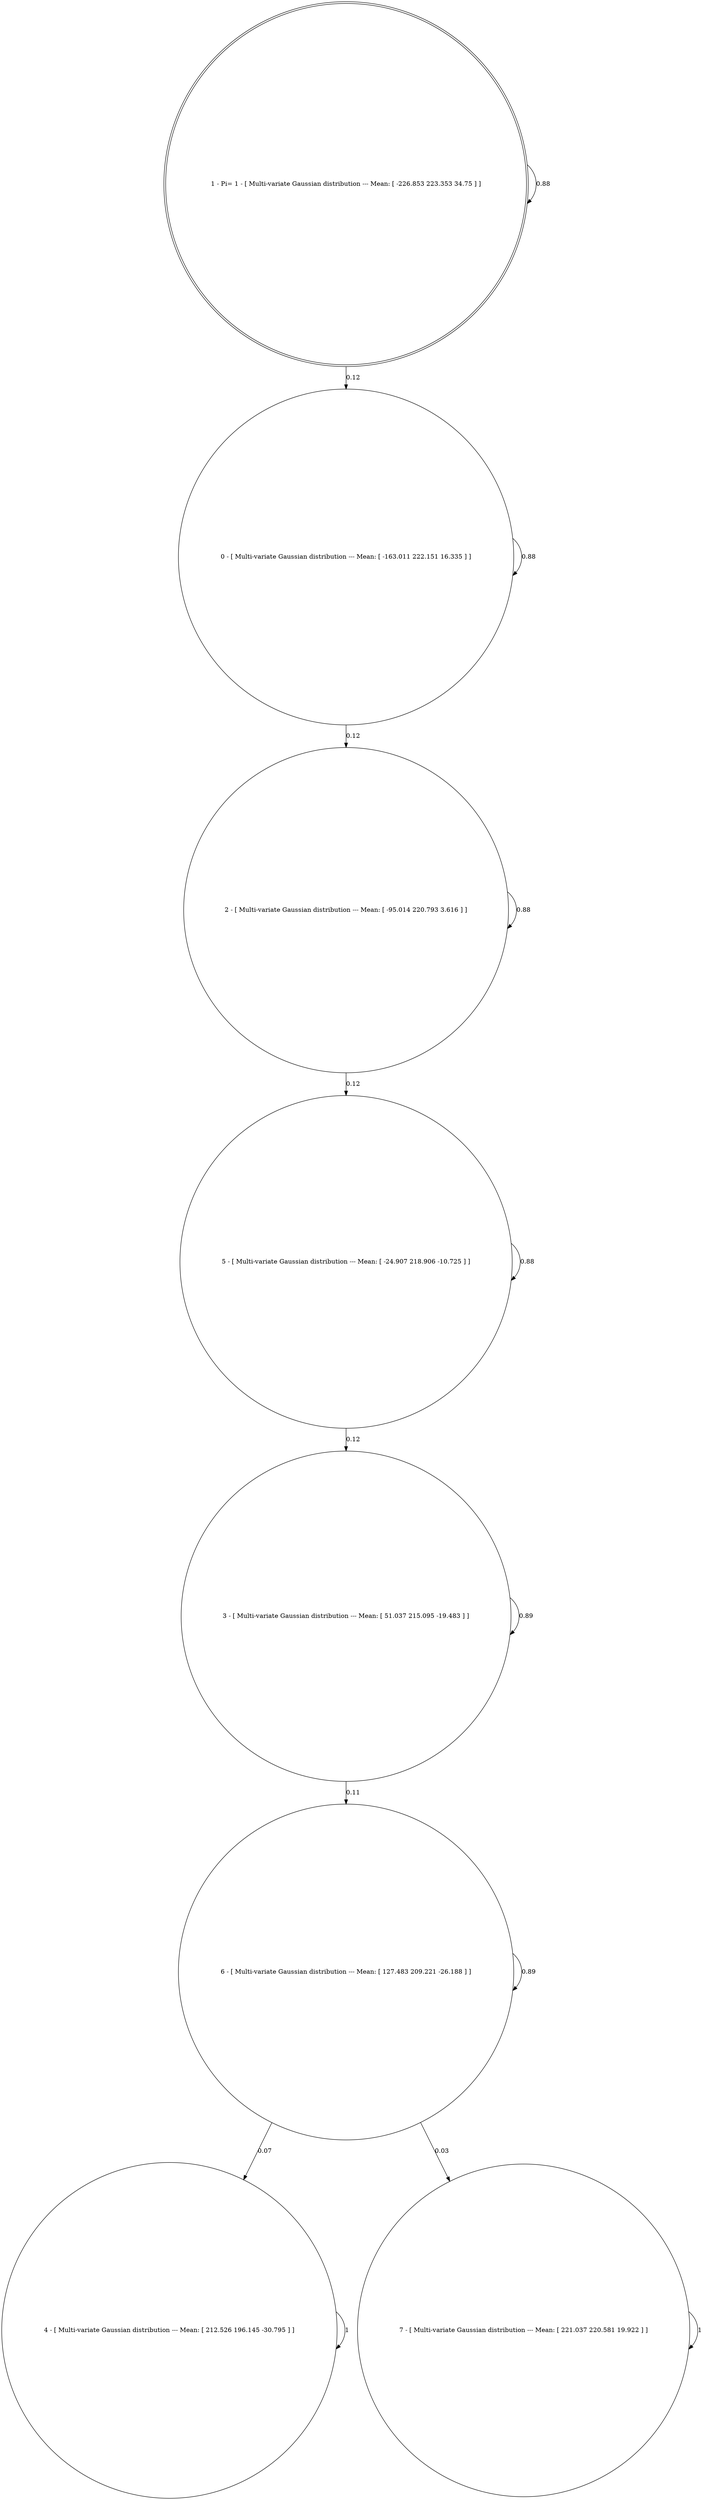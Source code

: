 digraph G {
	0 -> 0 [label=0.88];
	0 -> 2 [label=0.12];
	1 -> 0 [label=0.12];
	1 -> 1 [label=0.88];
	2 -> 2 [label=0.88];
	2 -> 5 [label=0.12];
	3 -> 3 [label=0.89];
	3 -> 6 [label=0.11];
	4 -> 4 [label=1];
	5 -> 3 [label=0.12];
	5 -> 5 [label=0.88];
	6 -> 4 [label=0.07];
	6 -> 6 [label=0.89];
	6 -> 7 [label=0.03];
	7 -> 7 [label=1];
	0 [shape=circle, label="0 - [ Multi-variate Gaussian distribution --- Mean: [ -163.011 222.151 16.335 ] ]"];
	1 [shape=doublecircle, label="1 - Pi= 1 - [ Multi-variate Gaussian distribution --- Mean: [ -226.853 223.353 34.75 ] ]"];
	2 [shape=circle, label="2 - [ Multi-variate Gaussian distribution --- Mean: [ -95.014 220.793 3.616 ] ]"];
	3 [shape=circle, label="3 - [ Multi-variate Gaussian distribution --- Mean: [ 51.037 215.095 -19.483 ] ]"];
	4 [shape=circle, label="4 - [ Multi-variate Gaussian distribution --- Mean: [ 212.526 196.145 -30.795 ] ]"];
	5 [shape=circle, label="5 - [ Multi-variate Gaussian distribution --- Mean: [ -24.907 218.906 -10.725 ] ]"];
	6 [shape=circle, label="6 - [ Multi-variate Gaussian distribution --- Mean: [ 127.483 209.221 -26.188 ] ]"];
	7 [shape=circle, label="7 - [ Multi-variate Gaussian distribution --- Mean: [ 221.037 220.581 19.922 ] ]"];
}
